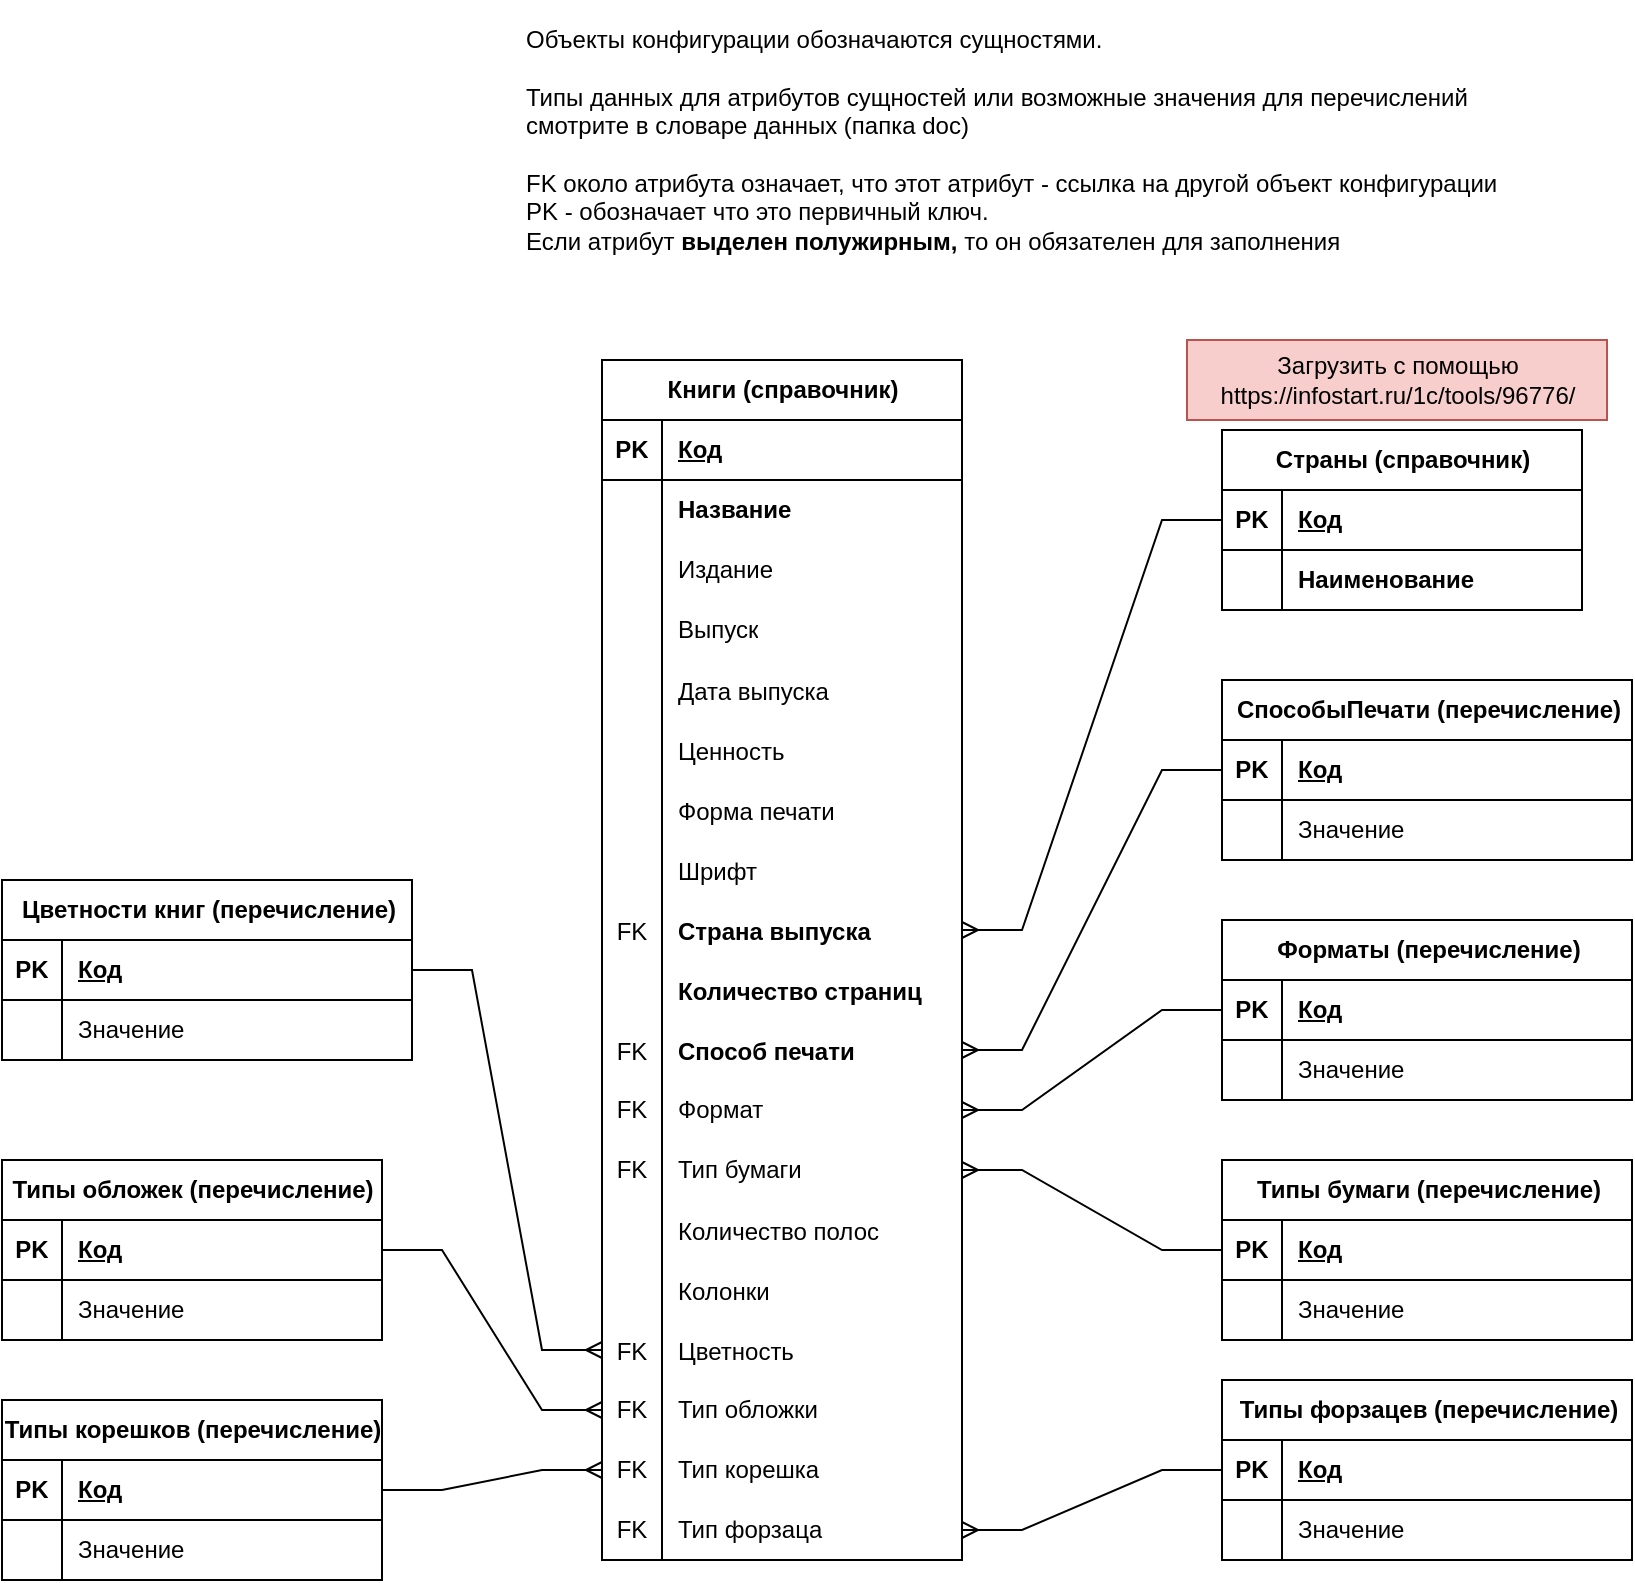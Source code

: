 <mxfile version="22.0.8" type="device">
  <diagram name="Страница — 1" id="jL3SrHu9XKnAJv-S1B95">
    <mxGraphModel dx="1707" dy="439" grid="1" gridSize="10" guides="1" tooltips="1" connect="1" arrows="1" fold="1" page="1" pageScale="1" pageWidth="827" pageHeight="1169" math="0" shadow="0">
      <root>
        <mxCell id="0" />
        <mxCell id="1" parent="0" />
        <mxCell id="vnDzkrgiBXVfD2NmiSJL-1" value="Книги (справочник)" style="shape=table;startSize=30;container=1;collapsible=1;childLayout=tableLayout;fixedRows=1;rowLines=0;fontStyle=1;align=center;resizeLast=1;html=1;" vertex="1" parent="1">
          <mxGeometry x="140" y="490" width="180" height="600" as="geometry" />
        </mxCell>
        <mxCell id="vnDzkrgiBXVfD2NmiSJL-2" value="" style="shape=tableRow;horizontal=0;startSize=0;swimlaneHead=0;swimlaneBody=0;fillColor=none;collapsible=0;dropTarget=0;points=[[0,0.5],[1,0.5]];portConstraint=eastwest;top=0;left=0;right=0;bottom=1;" vertex="1" parent="vnDzkrgiBXVfD2NmiSJL-1">
          <mxGeometry y="30" width="180" height="30" as="geometry" />
        </mxCell>
        <mxCell id="vnDzkrgiBXVfD2NmiSJL-3" value="PK" style="shape=partialRectangle;connectable=0;fillColor=none;top=0;left=0;bottom=0;right=0;fontStyle=1;overflow=hidden;whiteSpace=wrap;html=1;" vertex="1" parent="vnDzkrgiBXVfD2NmiSJL-2">
          <mxGeometry width="30" height="30" as="geometry">
            <mxRectangle width="30" height="30" as="alternateBounds" />
          </mxGeometry>
        </mxCell>
        <mxCell id="vnDzkrgiBXVfD2NmiSJL-4" value="Код" style="shape=partialRectangle;connectable=0;fillColor=none;top=0;left=0;bottom=0;right=0;align=left;spacingLeft=6;fontStyle=5;overflow=hidden;whiteSpace=wrap;html=1;" vertex="1" parent="vnDzkrgiBXVfD2NmiSJL-2">
          <mxGeometry x="30" width="150" height="30" as="geometry">
            <mxRectangle width="150" height="30" as="alternateBounds" />
          </mxGeometry>
        </mxCell>
        <mxCell id="vnDzkrgiBXVfD2NmiSJL-5" value="" style="shape=tableRow;horizontal=0;startSize=0;swimlaneHead=0;swimlaneBody=0;fillColor=none;collapsible=0;dropTarget=0;points=[[0,0.5],[1,0.5]];portConstraint=eastwest;top=0;left=0;right=0;bottom=0;" vertex="1" parent="vnDzkrgiBXVfD2NmiSJL-1">
          <mxGeometry y="60" width="180" height="30" as="geometry" />
        </mxCell>
        <mxCell id="vnDzkrgiBXVfD2NmiSJL-6" value="" style="shape=partialRectangle;connectable=0;fillColor=none;top=0;left=0;bottom=0;right=0;editable=1;overflow=hidden;whiteSpace=wrap;html=1;" vertex="1" parent="vnDzkrgiBXVfD2NmiSJL-5">
          <mxGeometry width="30" height="30" as="geometry">
            <mxRectangle width="30" height="30" as="alternateBounds" />
          </mxGeometry>
        </mxCell>
        <mxCell id="vnDzkrgiBXVfD2NmiSJL-7" value="&lt;b&gt;Название&lt;/b&gt;" style="shape=partialRectangle;connectable=0;fillColor=none;top=0;left=0;bottom=0;right=0;align=left;spacingLeft=6;overflow=hidden;whiteSpace=wrap;html=1;" vertex="1" parent="vnDzkrgiBXVfD2NmiSJL-5">
          <mxGeometry x="30" width="150" height="30" as="geometry">
            <mxRectangle width="150" height="30" as="alternateBounds" />
          </mxGeometry>
        </mxCell>
        <mxCell id="vnDzkrgiBXVfD2NmiSJL-8" value="" style="shape=tableRow;horizontal=0;startSize=0;swimlaneHead=0;swimlaneBody=0;fillColor=none;collapsible=0;dropTarget=0;points=[[0,0.5],[1,0.5]];portConstraint=eastwest;top=0;left=0;right=0;bottom=0;" vertex="1" parent="vnDzkrgiBXVfD2NmiSJL-1">
          <mxGeometry y="90" width="180" height="30" as="geometry" />
        </mxCell>
        <mxCell id="vnDzkrgiBXVfD2NmiSJL-9" value="" style="shape=partialRectangle;connectable=0;fillColor=none;top=0;left=0;bottom=0;right=0;editable=1;overflow=hidden;whiteSpace=wrap;html=1;" vertex="1" parent="vnDzkrgiBXVfD2NmiSJL-8">
          <mxGeometry width="30" height="30" as="geometry">
            <mxRectangle width="30" height="30" as="alternateBounds" />
          </mxGeometry>
        </mxCell>
        <mxCell id="vnDzkrgiBXVfD2NmiSJL-10" value="Издание" style="shape=partialRectangle;connectable=0;fillColor=none;top=0;left=0;bottom=0;right=0;align=left;spacingLeft=6;overflow=hidden;whiteSpace=wrap;html=1;" vertex="1" parent="vnDzkrgiBXVfD2NmiSJL-8">
          <mxGeometry x="30" width="150" height="30" as="geometry">
            <mxRectangle width="150" height="30" as="alternateBounds" />
          </mxGeometry>
        </mxCell>
        <mxCell id="vnDzkrgiBXVfD2NmiSJL-11" value="" style="shape=tableRow;horizontal=0;startSize=0;swimlaneHead=0;swimlaneBody=0;fillColor=none;collapsible=0;dropTarget=0;points=[[0,0.5],[1,0.5]];portConstraint=eastwest;top=0;left=0;right=0;bottom=0;" vertex="1" parent="vnDzkrgiBXVfD2NmiSJL-1">
          <mxGeometry y="120" width="180" height="30" as="geometry" />
        </mxCell>
        <mxCell id="vnDzkrgiBXVfD2NmiSJL-12" value="" style="shape=partialRectangle;connectable=0;fillColor=none;top=0;left=0;bottom=0;right=0;editable=1;overflow=hidden;whiteSpace=wrap;html=1;" vertex="1" parent="vnDzkrgiBXVfD2NmiSJL-11">
          <mxGeometry width="30" height="30" as="geometry">
            <mxRectangle width="30" height="30" as="alternateBounds" />
          </mxGeometry>
        </mxCell>
        <mxCell id="vnDzkrgiBXVfD2NmiSJL-13" value="Выпуск" style="shape=partialRectangle;connectable=0;fillColor=none;top=0;left=0;bottom=0;right=0;align=left;spacingLeft=6;overflow=hidden;whiteSpace=wrap;html=1;" vertex="1" parent="vnDzkrgiBXVfD2NmiSJL-11">
          <mxGeometry x="30" width="150" height="30" as="geometry">
            <mxRectangle width="150" height="30" as="alternateBounds" />
          </mxGeometry>
        </mxCell>
        <mxCell id="vnDzkrgiBXVfD2NmiSJL-14" value="" style="shape=tableRow;horizontal=0;startSize=0;swimlaneHead=0;swimlaneBody=0;fillColor=none;collapsible=0;dropTarget=0;points=[[0,0.5],[1,0.5]];portConstraint=eastwest;top=0;left=0;right=0;bottom=0;" vertex="1" parent="vnDzkrgiBXVfD2NmiSJL-1">
          <mxGeometry y="150" width="180" height="30" as="geometry" />
        </mxCell>
        <mxCell id="vnDzkrgiBXVfD2NmiSJL-15" value="" style="shape=partialRectangle;connectable=0;fillColor=none;top=0;left=0;bottom=0;right=0;editable=1;overflow=hidden;" vertex="1" parent="vnDzkrgiBXVfD2NmiSJL-14">
          <mxGeometry width="30" height="30" as="geometry">
            <mxRectangle width="30" height="30" as="alternateBounds" />
          </mxGeometry>
        </mxCell>
        <mxCell id="vnDzkrgiBXVfD2NmiSJL-16" value="Дата выпуска" style="shape=partialRectangle;connectable=0;fillColor=none;top=0;left=0;bottom=0;right=0;align=left;spacingLeft=6;overflow=hidden;" vertex="1" parent="vnDzkrgiBXVfD2NmiSJL-14">
          <mxGeometry x="30" width="150" height="30" as="geometry">
            <mxRectangle width="150" height="30" as="alternateBounds" />
          </mxGeometry>
        </mxCell>
        <mxCell id="vnDzkrgiBXVfD2NmiSJL-17" value="" style="shape=tableRow;horizontal=0;startSize=0;swimlaneHead=0;swimlaneBody=0;fillColor=none;collapsible=0;dropTarget=0;points=[[0,0.5],[1,0.5]];portConstraint=eastwest;top=0;left=0;right=0;bottom=0;" vertex="1" parent="vnDzkrgiBXVfD2NmiSJL-1">
          <mxGeometry y="180" width="180" height="30" as="geometry" />
        </mxCell>
        <mxCell id="vnDzkrgiBXVfD2NmiSJL-18" value="" style="shape=partialRectangle;connectable=0;fillColor=none;top=0;left=0;bottom=0;right=0;editable=1;overflow=hidden;" vertex="1" parent="vnDzkrgiBXVfD2NmiSJL-17">
          <mxGeometry width="30" height="30" as="geometry">
            <mxRectangle width="30" height="30" as="alternateBounds" />
          </mxGeometry>
        </mxCell>
        <mxCell id="vnDzkrgiBXVfD2NmiSJL-19" value="Ценность" style="shape=partialRectangle;connectable=0;fillColor=none;top=0;left=0;bottom=0;right=0;align=left;spacingLeft=6;overflow=hidden;" vertex="1" parent="vnDzkrgiBXVfD2NmiSJL-17">
          <mxGeometry x="30" width="150" height="30" as="geometry">
            <mxRectangle width="150" height="30" as="alternateBounds" />
          </mxGeometry>
        </mxCell>
        <mxCell id="vnDzkrgiBXVfD2NmiSJL-20" value="" style="shape=tableRow;horizontal=0;startSize=0;swimlaneHead=0;swimlaneBody=0;fillColor=none;collapsible=0;dropTarget=0;points=[[0,0.5],[1,0.5]];portConstraint=eastwest;top=0;left=0;right=0;bottom=0;" vertex="1" parent="vnDzkrgiBXVfD2NmiSJL-1">
          <mxGeometry y="210" width="180" height="30" as="geometry" />
        </mxCell>
        <mxCell id="vnDzkrgiBXVfD2NmiSJL-21" value="" style="shape=partialRectangle;connectable=0;fillColor=none;top=0;left=0;bottom=0;right=0;editable=1;overflow=hidden;" vertex="1" parent="vnDzkrgiBXVfD2NmiSJL-20">
          <mxGeometry width="30" height="30" as="geometry">
            <mxRectangle width="30" height="30" as="alternateBounds" />
          </mxGeometry>
        </mxCell>
        <mxCell id="vnDzkrgiBXVfD2NmiSJL-22" value="Форма печати" style="shape=partialRectangle;connectable=0;fillColor=none;top=0;left=0;bottom=0;right=0;align=left;spacingLeft=6;overflow=hidden;" vertex="1" parent="vnDzkrgiBXVfD2NmiSJL-20">
          <mxGeometry x="30" width="150" height="30" as="geometry">
            <mxRectangle width="150" height="30" as="alternateBounds" />
          </mxGeometry>
        </mxCell>
        <mxCell id="vnDzkrgiBXVfD2NmiSJL-26" value="" style="shape=tableRow;horizontal=0;startSize=0;swimlaneHead=0;swimlaneBody=0;fillColor=none;collapsible=0;dropTarget=0;points=[[0,0.5],[1,0.5]];portConstraint=eastwest;top=0;left=0;right=0;bottom=0;" vertex="1" parent="vnDzkrgiBXVfD2NmiSJL-1">
          <mxGeometry y="240" width="180" height="30" as="geometry" />
        </mxCell>
        <mxCell id="vnDzkrgiBXVfD2NmiSJL-27" value="" style="shape=partialRectangle;connectable=0;fillColor=none;top=0;left=0;bottom=0;right=0;editable=1;overflow=hidden;" vertex="1" parent="vnDzkrgiBXVfD2NmiSJL-26">
          <mxGeometry width="30" height="30" as="geometry">
            <mxRectangle width="30" height="30" as="alternateBounds" />
          </mxGeometry>
        </mxCell>
        <mxCell id="vnDzkrgiBXVfD2NmiSJL-28" value="Шрифт" style="shape=partialRectangle;connectable=0;fillColor=none;top=0;left=0;bottom=0;right=0;align=left;spacingLeft=6;overflow=hidden;" vertex="1" parent="vnDzkrgiBXVfD2NmiSJL-26">
          <mxGeometry x="30" width="150" height="30" as="geometry">
            <mxRectangle width="150" height="30" as="alternateBounds" />
          </mxGeometry>
        </mxCell>
        <mxCell id="vnDzkrgiBXVfD2NmiSJL-43" value="" style="shape=tableRow;horizontal=0;startSize=0;swimlaneHead=0;swimlaneBody=0;fillColor=none;collapsible=0;dropTarget=0;points=[[0,0.5],[1,0.5]];portConstraint=eastwest;top=0;left=0;right=0;bottom=0;" vertex="1" parent="vnDzkrgiBXVfD2NmiSJL-1">
          <mxGeometry y="270" width="180" height="30" as="geometry" />
        </mxCell>
        <mxCell id="vnDzkrgiBXVfD2NmiSJL-44" value="FK" style="shape=partialRectangle;connectable=0;fillColor=none;top=0;left=0;bottom=0;right=0;editable=1;overflow=hidden;fontStyle=0" vertex="1" parent="vnDzkrgiBXVfD2NmiSJL-43">
          <mxGeometry width="30" height="30" as="geometry">
            <mxRectangle width="30" height="30" as="alternateBounds" />
          </mxGeometry>
        </mxCell>
        <mxCell id="vnDzkrgiBXVfD2NmiSJL-45" value="Страна выпуска" style="shape=partialRectangle;connectable=0;fillColor=none;top=0;left=0;bottom=0;right=0;align=left;spacingLeft=6;overflow=hidden;fontStyle=1" vertex="1" parent="vnDzkrgiBXVfD2NmiSJL-43">
          <mxGeometry x="30" width="150" height="30" as="geometry">
            <mxRectangle width="150" height="30" as="alternateBounds" />
          </mxGeometry>
        </mxCell>
        <mxCell id="vnDzkrgiBXVfD2NmiSJL-48" value="" style="shape=tableRow;horizontal=0;startSize=0;swimlaneHead=0;swimlaneBody=0;fillColor=none;collapsible=0;dropTarget=0;points=[[0,0.5],[1,0.5]];portConstraint=eastwest;top=0;left=0;right=0;bottom=0;" vertex="1" parent="vnDzkrgiBXVfD2NmiSJL-1">
          <mxGeometry y="300" width="180" height="30" as="geometry" />
        </mxCell>
        <mxCell id="vnDzkrgiBXVfD2NmiSJL-49" value="" style="shape=partialRectangle;connectable=0;fillColor=none;top=0;left=0;bottom=0;right=0;editable=1;overflow=hidden;" vertex="1" parent="vnDzkrgiBXVfD2NmiSJL-48">
          <mxGeometry width="30" height="30" as="geometry">
            <mxRectangle width="30" height="30" as="alternateBounds" />
          </mxGeometry>
        </mxCell>
        <mxCell id="vnDzkrgiBXVfD2NmiSJL-50" value="Количество страниц" style="shape=partialRectangle;connectable=0;fillColor=none;top=0;left=0;bottom=0;right=0;align=left;spacingLeft=6;overflow=hidden;fontStyle=1" vertex="1" parent="vnDzkrgiBXVfD2NmiSJL-48">
          <mxGeometry x="30" width="150" height="30" as="geometry">
            <mxRectangle width="150" height="30" as="alternateBounds" />
          </mxGeometry>
        </mxCell>
        <mxCell id="vnDzkrgiBXVfD2NmiSJL-52" value="" style="shape=tableRow;horizontal=0;startSize=0;swimlaneHead=0;swimlaneBody=0;fillColor=none;collapsible=0;dropTarget=0;points=[[0,0.5],[1,0.5]];portConstraint=eastwest;top=0;left=0;right=0;bottom=0;" vertex="1" parent="vnDzkrgiBXVfD2NmiSJL-1">
          <mxGeometry y="330" width="180" height="30" as="geometry" />
        </mxCell>
        <mxCell id="vnDzkrgiBXVfD2NmiSJL-53" value="FK" style="shape=partialRectangle;connectable=0;fillColor=none;top=0;left=0;bottom=0;right=0;editable=1;overflow=hidden;fontStyle=0" vertex="1" parent="vnDzkrgiBXVfD2NmiSJL-52">
          <mxGeometry width="30" height="30" as="geometry">
            <mxRectangle width="30" height="30" as="alternateBounds" />
          </mxGeometry>
        </mxCell>
        <mxCell id="vnDzkrgiBXVfD2NmiSJL-54" value="Способ печати" style="shape=partialRectangle;connectable=0;fillColor=none;top=0;left=0;bottom=0;right=0;align=left;spacingLeft=6;overflow=hidden;fontStyle=1" vertex="1" parent="vnDzkrgiBXVfD2NmiSJL-52">
          <mxGeometry x="30" width="150" height="30" as="geometry">
            <mxRectangle width="150" height="30" as="alternateBounds" />
          </mxGeometry>
        </mxCell>
        <mxCell id="vnDzkrgiBXVfD2NmiSJL-69" value="" style="shape=tableRow;horizontal=0;startSize=0;swimlaneHead=0;swimlaneBody=0;fillColor=none;collapsible=0;dropTarget=0;points=[[0,0.5],[1,0.5]];portConstraint=eastwest;top=0;left=0;right=0;bottom=0;" vertex="1" parent="vnDzkrgiBXVfD2NmiSJL-1">
          <mxGeometry y="360" width="180" height="30" as="geometry" />
        </mxCell>
        <mxCell id="vnDzkrgiBXVfD2NmiSJL-70" value="FK" style="shape=partialRectangle;connectable=0;fillColor=none;top=0;left=0;bottom=0;right=0;fontStyle=0;overflow=hidden;whiteSpace=wrap;html=1;" vertex="1" parent="vnDzkrgiBXVfD2NmiSJL-69">
          <mxGeometry width="30" height="30" as="geometry">
            <mxRectangle width="30" height="30" as="alternateBounds" />
          </mxGeometry>
        </mxCell>
        <mxCell id="vnDzkrgiBXVfD2NmiSJL-71" value="Формат" style="shape=partialRectangle;connectable=0;fillColor=none;top=0;left=0;bottom=0;right=0;align=left;spacingLeft=6;fontStyle=0;overflow=hidden;whiteSpace=wrap;html=1;" vertex="1" parent="vnDzkrgiBXVfD2NmiSJL-69">
          <mxGeometry x="30" width="150" height="30" as="geometry">
            <mxRectangle width="150" height="30" as="alternateBounds" />
          </mxGeometry>
        </mxCell>
        <mxCell id="vnDzkrgiBXVfD2NmiSJL-81" value="" style="shape=tableRow;horizontal=0;startSize=0;swimlaneHead=0;swimlaneBody=0;fillColor=none;collapsible=0;dropTarget=0;points=[[0,0.5],[1,0.5]];portConstraint=eastwest;top=0;left=0;right=0;bottom=0;" vertex="1" parent="vnDzkrgiBXVfD2NmiSJL-1">
          <mxGeometry y="390" width="180" height="30" as="geometry" />
        </mxCell>
        <mxCell id="vnDzkrgiBXVfD2NmiSJL-82" value="FK" style="shape=partialRectangle;connectable=0;fillColor=none;top=0;left=0;bottom=0;right=0;fontStyle=0;overflow=hidden;whiteSpace=wrap;html=1;" vertex="1" parent="vnDzkrgiBXVfD2NmiSJL-81">
          <mxGeometry width="30" height="30" as="geometry">
            <mxRectangle width="30" height="30" as="alternateBounds" />
          </mxGeometry>
        </mxCell>
        <mxCell id="vnDzkrgiBXVfD2NmiSJL-83" value="Тип бумаги" style="shape=partialRectangle;connectable=0;fillColor=none;top=0;left=0;bottom=0;right=0;align=left;spacingLeft=6;fontStyle=0;overflow=hidden;whiteSpace=wrap;html=1;" vertex="1" parent="vnDzkrgiBXVfD2NmiSJL-81">
          <mxGeometry x="30" width="150" height="30" as="geometry">
            <mxRectangle width="150" height="30" as="alternateBounds" />
          </mxGeometry>
        </mxCell>
        <mxCell id="vnDzkrgiBXVfD2NmiSJL-92" value="" style="shape=tableRow;horizontal=0;startSize=0;swimlaneHead=0;swimlaneBody=0;fillColor=none;collapsible=0;dropTarget=0;points=[[0,0.5],[1,0.5]];portConstraint=eastwest;top=0;left=0;right=0;bottom=0;" vertex="1" parent="vnDzkrgiBXVfD2NmiSJL-1">
          <mxGeometry y="420" width="180" height="30" as="geometry" />
        </mxCell>
        <mxCell id="vnDzkrgiBXVfD2NmiSJL-93" value="" style="shape=partialRectangle;connectable=0;fillColor=none;top=0;left=0;bottom=0;right=0;editable=1;overflow=hidden;" vertex="1" parent="vnDzkrgiBXVfD2NmiSJL-92">
          <mxGeometry width="30" height="30" as="geometry">
            <mxRectangle width="30" height="30" as="alternateBounds" />
          </mxGeometry>
        </mxCell>
        <mxCell id="vnDzkrgiBXVfD2NmiSJL-94" value="Количество полос" style="shape=partialRectangle;connectable=0;fillColor=none;top=0;left=0;bottom=0;right=0;align=left;spacingLeft=6;overflow=hidden;" vertex="1" parent="vnDzkrgiBXVfD2NmiSJL-92">
          <mxGeometry x="30" width="150" height="30" as="geometry">
            <mxRectangle width="150" height="30" as="alternateBounds" />
          </mxGeometry>
        </mxCell>
        <mxCell id="vnDzkrgiBXVfD2NmiSJL-95" value="" style="shape=tableRow;horizontal=0;startSize=0;swimlaneHead=0;swimlaneBody=0;fillColor=none;collapsible=0;dropTarget=0;points=[[0,0.5],[1,0.5]];portConstraint=eastwest;top=0;left=0;right=0;bottom=0;" vertex="1" parent="vnDzkrgiBXVfD2NmiSJL-1">
          <mxGeometry y="450" width="180" height="30" as="geometry" />
        </mxCell>
        <mxCell id="vnDzkrgiBXVfD2NmiSJL-96" value="" style="shape=partialRectangle;connectable=0;fillColor=none;top=0;left=0;bottom=0;right=0;editable=1;overflow=hidden;" vertex="1" parent="vnDzkrgiBXVfD2NmiSJL-95">
          <mxGeometry width="30" height="30" as="geometry">
            <mxRectangle width="30" height="30" as="alternateBounds" />
          </mxGeometry>
        </mxCell>
        <mxCell id="vnDzkrgiBXVfD2NmiSJL-97" value="Колонки" style="shape=partialRectangle;connectable=0;fillColor=none;top=0;left=0;bottom=0;right=0;align=left;spacingLeft=6;overflow=hidden;" vertex="1" parent="vnDzkrgiBXVfD2NmiSJL-95">
          <mxGeometry x="30" width="150" height="30" as="geometry">
            <mxRectangle width="150" height="30" as="alternateBounds" />
          </mxGeometry>
        </mxCell>
        <mxCell id="vnDzkrgiBXVfD2NmiSJL-98" value="" style="shape=tableRow;horizontal=0;startSize=0;swimlaneHead=0;swimlaneBody=0;fillColor=none;collapsible=0;dropTarget=0;points=[[0,0.5],[1,0.5]];portConstraint=eastwest;top=0;left=0;right=0;bottom=0;" vertex="1" parent="vnDzkrgiBXVfD2NmiSJL-1">
          <mxGeometry y="480" width="180" height="30" as="geometry" />
        </mxCell>
        <mxCell id="vnDzkrgiBXVfD2NmiSJL-99" value="FK" style="shape=partialRectangle;connectable=0;fillColor=none;top=0;left=0;bottom=0;right=0;editable=1;overflow=hidden;" vertex="1" parent="vnDzkrgiBXVfD2NmiSJL-98">
          <mxGeometry width="30" height="30" as="geometry">
            <mxRectangle width="30" height="30" as="alternateBounds" />
          </mxGeometry>
        </mxCell>
        <mxCell id="vnDzkrgiBXVfD2NmiSJL-100" value="Цветность" style="shape=partialRectangle;connectable=0;fillColor=none;top=0;left=0;bottom=0;right=0;align=left;spacingLeft=6;overflow=hidden;" vertex="1" parent="vnDzkrgiBXVfD2NmiSJL-98">
          <mxGeometry x="30" width="150" height="30" as="geometry">
            <mxRectangle width="150" height="30" as="alternateBounds" />
          </mxGeometry>
        </mxCell>
        <mxCell id="vnDzkrgiBXVfD2NmiSJL-109" value="" style="shape=tableRow;horizontal=0;startSize=0;swimlaneHead=0;swimlaneBody=0;fillColor=none;collapsible=0;dropTarget=0;points=[[0,0.5],[1,0.5]];portConstraint=eastwest;top=0;left=0;right=0;bottom=0;" vertex="1" parent="vnDzkrgiBXVfD2NmiSJL-1">
          <mxGeometry y="510" width="180" height="30" as="geometry" />
        </mxCell>
        <mxCell id="vnDzkrgiBXVfD2NmiSJL-110" value="FK" style="shape=partialRectangle;connectable=0;fillColor=none;top=0;left=0;bottom=0;right=0;fontStyle=0;overflow=hidden;whiteSpace=wrap;html=1;" vertex="1" parent="vnDzkrgiBXVfD2NmiSJL-109">
          <mxGeometry width="30" height="30" as="geometry">
            <mxRectangle width="30" height="30" as="alternateBounds" />
          </mxGeometry>
        </mxCell>
        <mxCell id="vnDzkrgiBXVfD2NmiSJL-111" value="Тип обложки" style="shape=partialRectangle;connectable=0;fillColor=none;top=0;left=0;bottom=0;right=0;align=left;spacingLeft=6;fontStyle=0;overflow=hidden;whiteSpace=wrap;html=1;" vertex="1" parent="vnDzkrgiBXVfD2NmiSJL-109">
          <mxGeometry x="30" width="150" height="30" as="geometry">
            <mxRectangle width="150" height="30" as="alternateBounds" />
          </mxGeometry>
        </mxCell>
        <mxCell id="vnDzkrgiBXVfD2NmiSJL-147" value="" style="shape=tableRow;horizontal=0;startSize=0;swimlaneHead=0;swimlaneBody=0;fillColor=none;collapsible=0;dropTarget=0;points=[[0,0.5],[1,0.5]];portConstraint=eastwest;top=0;left=0;right=0;bottom=0;" vertex="1" parent="vnDzkrgiBXVfD2NmiSJL-1">
          <mxGeometry y="540" width="180" height="30" as="geometry" />
        </mxCell>
        <mxCell id="vnDzkrgiBXVfD2NmiSJL-148" value="FK" style="shape=partialRectangle;connectable=0;fillColor=none;top=0;left=0;bottom=0;right=0;fontStyle=0;overflow=hidden;whiteSpace=wrap;html=1;" vertex="1" parent="vnDzkrgiBXVfD2NmiSJL-147">
          <mxGeometry width="30" height="30" as="geometry">
            <mxRectangle width="30" height="30" as="alternateBounds" />
          </mxGeometry>
        </mxCell>
        <mxCell id="vnDzkrgiBXVfD2NmiSJL-149" value="Тип корешка" style="shape=partialRectangle;connectable=0;fillColor=none;top=0;left=0;bottom=0;right=0;align=left;spacingLeft=6;fontStyle=0;overflow=hidden;whiteSpace=wrap;html=1;" vertex="1" parent="vnDzkrgiBXVfD2NmiSJL-147">
          <mxGeometry x="30" width="150" height="30" as="geometry">
            <mxRectangle width="150" height="30" as="alternateBounds" />
          </mxGeometry>
        </mxCell>
        <mxCell id="vnDzkrgiBXVfD2NmiSJL-205" value="" style="shape=tableRow;horizontal=0;startSize=0;swimlaneHead=0;swimlaneBody=0;fillColor=none;collapsible=0;dropTarget=0;points=[[0,0.5],[1,0.5]];portConstraint=eastwest;top=0;left=0;right=0;bottom=0;" vertex="1" parent="vnDzkrgiBXVfD2NmiSJL-1">
          <mxGeometry y="570" width="180" height="30" as="geometry" />
        </mxCell>
        <mxCell id="vnDzkrgiBXVfD2NmiSJL-206" value="FK" style="shape=partialRectangle;connectable=0;fillColor=none;top=0;left=0;bottom=0;right=0;fontStyle=0;overflow=hidden;whiteSpace=wrap;html=1;" vertex="1" parent="vnDzkrgiBXVfD2NmiSJL-205">
          <mxGeometry width="30" height="30" as="geometry">
            <mxRectangle width="30" height="30" as="alternateBounds" />
          </mxGeometry>
        </mxCell>
        <mxCell id="vnDzkrgiBXVfD2NmiSJL-207" value="Тип форзаца" style="shape=partialRectangle;connectable=0;fillColor=none;top=0;left=0;bottom=0;right=0;align=left;spacingLeft=6;fontStyle=0;overflow=hidden;whiteSpace=wrap;html=1;" vertex="1" parent="vnDzkrgiBXVfD2NmiSJL-205">
          <mxGeometry x="30" width="150" height="30" as="geometry">
            <mxRectangle width="150" height="30" as="alternateBounds" />
          </mxGeometry>
        </mxCell>
        <mxCell id="vnDzkrgiBXVfD2NmiSJL-29" value="Страны (справочник)" style="shape=table;startSize=30;container=1;collapsible=1;childLayout=tableLayout;fixedRows=1;rowLines=0;fontStyle=1;align=center;resizeLast=1;html=1;" vertex="1" parent="1">
          <mxGeometry x="450" y="525" width="180" height="90" as="geometry" />
        </mxCell>
        <mxCell id="vnDzkrgiBXVfD2NmiSJL-30" value="" style="shape=tableRow;horizontal=0;startSize=0;swimlaneHead=0;swimlaneBody=0;fillColor=none;collapsible=0;dropTarget=0;points=[[0,0.5],[1,0.5]];portConstraint=eastwest;top=0;left=0;right=0;bottom=1;" vertex="1" parent="vnDzkrgiBXVfD2NmiSJL-29">
          <mxGeometry y="30" width="180" height="30" as="geometry" />
        </mxCell>
        <mxCell id="vnDzkrgiBXVfD2NmiSJL-31" value="PK" style="shape=partialRectangle;connectable=0;fillColor=none;top=0;left=0;bottom=0;right=0;fontStyle=1;overflow=hidden;whiteSpace=wrap;html=1;" vertex="1" parent="vnDzkrgiBXVfD2NmiSJL-30">
          <mxGeometry width="30" height="30" as="geometry">
            <mxRectangle width="30" height="30" as="alternateBounds" />
          </mxGeometry>
        </mxCell>
        <mxCell id="vnDzkrgiBXVfD2NmiSJL-32" value="Код" style="shape=partialRectangle;connectable=0;fillColor=none;top=0;left=0;bottom=0;right=0;align=left;spacingLeft=6;fontStyle=5;overflow=hidden;whiteSpace=wrap;html=1;" vertex="1" parent="vnDzkrgiBXVfD2NmiSJL-30">
          <mxGeometry x="30" width="150" height="30" as="geometry">
            <mxRectangle width="150" height="30" as="alternateBounds" />
          </mxGeometry>
        </mxCell>
        <mxCell id="vnDzkrgiBXVfD2NmiSJL-33" value="" style="shape=tableRow;horizontal=0;startSize=0;swimlaneHead=0;swimlaneBody=0;fillColor=none;collapsible=0;dropTarget=0;points=[[0,0.5],[1,0.5]];portConstraint=eastwest;top=0;left=0;right=0;bottom=0;" vertex="1" parent="vnDzkrgiBXVfD2NmiSJL-29">
          <mxGeometry y="60" width="180" height="30" as="geometry" />
        </mxCell>
        <mxCell id="vnDzkrgiBXVfD2NmiSJL-34" value="" style="shape=partialRectangle;connectable=0;fillColor=none;top=0;left=0;bottom=0;right=0;editable=1;overflow=hidden;whiteSpace=wrap;html=1;" vertex="1" parent="vnDzkrgiBXVfD2NmiSJL-33">
          <mxGeometry width="30" height="30" as="geometry">
            <mxRectangle width="30" height="30" as="alternateBounds" />
          </mxGeometry>
        </mxCell>
        <mxCell id="vnDzkrgiBXVfD2NmiSJL-35" value="&lt;b&gt;Наименование&lt;/b&gt;" style="shape=partialRectangle;connectable=0;fillColor=none;top=0;left=0;bottom=0;right=0;align=left;spacingLeft=6;overflow=hidden;whiteSpace=wrap;html=1;" vertex="1" parent="vnDzkrgiBXVfD2NmiSJL-33">
          <mxGeometry x="30" width="150" height="30" as="geometry">
            <mxRectangle width="150" height="30" as="alternateBounds" />
          </mxGeometry>
        </mxCell>
        <mxCell id="vnDzkrgiBXVfD2NmiSJL-42" value="&lt;div&gt;Загрузить с помощью&lt;br&gt;&lt;/div&gt;&lt;div&gt;https://infostart.ru/1c/tools/96776/&lt;/div&gt;" style="text;html=1;strokeColor=#b85450;fillColor=#f8cecc;align=center;verticalAlign=middle;whiteSpace=wrap;rounded=0;" vertex="1" parent="1">
          <mxGeometry x="432.5" y="480" width="210" height="40" as="geometry" />
        </mxCell>
        <mxCell id="vnDzkrgiBXVfD2NmiSJL-47" value="" style="edgeStyle=entityRelationEdgeStyle;fontSize=12;html=1;endArrow=ERmany;rounded=0;" edge="1" parent="1" source="vnDzkrgiBXVfD2NmiSJL-29" target="vnDzkrgiBXVfD2NmiSJL-43">
          <mxGeometry width="100" height="100" relative="1" as="geometry">
            <mxPoint x="400" y="800" as="sourcePoint" />
            <mxPoint x="500" y="700" as="targetPoint" />
          </mxGeometry>
        </mxCell>
        <mxCell id="vnDzkrgiBXVfD2NmiSJL-51" value="&lt;div align=&quot;left&quot;&gt;Объекты конфигурации обозначаются сущностями.&lt;/div&gt;&lt;div align=&quot;left&quot;&gt;&lt;br&gt;&lt;/div&gt;&lt;div align=&quot;left&quot;&gt;Типы данных для атрибутов сущностей или возможные значения для перечислений смотрите в словаре данных (папка doc)&lt;/div&gt;&lt;div align=&quot;left&quot;&gt;&lt;br&gt;&lt;/div&gt;&lt;div align=&quot;left&quot;&gt;FK около атрибута означает, что этот атрибут - ссылка на другой объект конфигурации&lt;/div&gt;&lt;div align=&quot;left&quot;&gt;PK - обозначает что это первичный ключ.&lt;/div&gt;&lt;div align=&quot;left&quot;&gt;Если атрибут &lt;b&gt;выделен полужирным, &lt;/b&gt;то он обязателен для заполнения&lt;br&gt;&lt;/div&gt;" style="text;html=1;strokeColor=none;fillColor=none;align=left;verticalAlign=middle;whiteSpace=wrap;rounded=0;" vertex="1" parent="1">
          <mxGeometry x="100" y="310" width="510" height="140" as="geometry" />
        </mxCell>
        <mxCell id="vnDzkrgiBXVfD2NmiSJL-55" value="СпособыПечати (перечисление)" style="shape=table;startSize=30;container=1;collapsible=1;childLayout=tableLayout;fixedRows=1;rowLines=0;fontStyle=1;align=center;resizeLast=1;html=1;" vertex="1" parent="1">
          <mxGeometry x="450" y="650" width="205" height="90" as="geometry" />
        </mxCell>
        <mxCell id="vnDzkrgiBXVfD2NmiSJL-56" value="" style="shape=tableRow;horizontal=0;startSize=0;swimlaneHead=0;swimlaneBody=0;fillColor=none;collapsible=0;dropTarget=0;points=[[0,0.5],[1,0.5]];portConstraint=eastwest;top=0;left=0;right=0;bottom=1;" vertex="1" parent="vnDzkrgiBXVfD2NmiSJL-55">
          <mxGeometry y="30" width="205" height="30" as="geometry" />
        </mxCell>
        <mxCell id="vnDzkrgiBXVfD2NmiSJL-57" value="PK" style="shape=partialRectangle;connectable=0;fillColor=none;top=0;left=0;bottom=0;right=0;fontStyle=1;overflow=hidden;whiteSpace=wrap;html=1;" vertex="1" parent="vnDzkrgiBXVfD2NmiSJL-56">
          <mxGeometry width="30" height="30" as="geometry">
            <mxRectangle width="30" height="30" as="alternateBounds" />
          </mxGeometry>
        </mxCell>
        <mxCell id="vnDzkrgiBXVfD2NmiSJL-58" value="Код" style="shape=partialRectangle;connectable=0;fillColor=none;top=0;left=0;bottom=0;right=0;align=left;spacingLeft=6;fontStyle=5;overflow=hidden;whiteSpace=wrap;html=1;" vertex="1" parent="vnDzkrgiBXVfD2NmiSJL-56">
          <mxGeometry x="30" width="175" height="30" as="geometry">
            <mxRectangle width="175" height="30" as="alternateBounds" />
          </mxGeometry>
        </mxCell>
        <mxCell id="vnDzkrgiBXVfD2NmiSJL-59" value="" style="shape=tableRow;horizontal=0;startSize=0;swimlaneHead=0;swimlaneBody=0;fillColor=none;collapsible=0;dropTarget=0;points=[[0,0.5],[1,0.5]];portConstraint=eastwest;top=0;left=0;right=0;bottom=0;" vertex="1" parent="vnDzkrgiBXVfD2NmiSJL-55">
          <mxGeometry y="60" width="205" height="30" as="geometry" />
        </mxCell>
        <mxCell id="vnDzkrgiBXVfD2NmiSJL-60" value="" style="shape=partialRectangle;connectable=0;fillColor=none;top=0;left=0;bottom=0;right=0;editable=1;overflow=hidden;whiteSpace=wrap;html=1;" vertex="1" parent="vnDzkrgiBXVfD2NmiSJL-59">
          <mxGeometry width="30" height="30" as="geometry">
            <mxRectangle width="30" height="30" as="alternateBounds" />
          </mxGeometry>
        </mxCell>
        <mxCell id="vnDzkrgiBXVfD2NmiSJL-61" value="Значение" style="shape=partialRectangle;connectable=0;fillColor=none;top=0;left=0;bottom=0;right=0;align=left;spacingLeft=6;overflow=hidden;whiteSpace=wrap;html=1;" vertex="1" parent="vnDzkrgiBXVfD2NmiSJL-59">
          <mxGeometry x="30" width="175" height="30" as="geometry">
            <mxRectangle width="175" height="30" as="alternateBounds" />
          </mxGeometry>
        </mxCell>
        <mxCell id="vnDzkrgiBXVfD2NmiSJL-68" value="" style="edgeStyle=entityRelationEdgeStyle;fontSize=12;html=1;endArrow=ERmany;rounded=0;" edge="1" parent="1" source="vnDzkrgiBXVfD2NmiSJL-55" target="vnDzkrgiBXVfD2NmiSJL-52">
          <mxGeometry width="100" height="100" relative="1" as="geometry">
            <mxPoint x="350" y="890" as="sourcePoint" />
            <mxPoint x="450" y="790" as="targetPoint" />
          </mxGeometry>
        </mxCell>
        <mxCell id="vnDzkrgiBXVfD2NmiSJL-72" value="Форматы (перечисление)" style="shape=table;startSize=30;container=1;collapsible=1;childLayout=tableLayout;fixedRows=1;rowLines=0;fontStyle=1;align=center;resizeLast=1;html=1;" vertex="1" parent="1">
          <mxGeometry x="450" y="770" width="205" height="90" as="geometry" />
        </mxCell>
        <mxCell id="vnDzkrgiBXVfD2NmiSJL-73" value="" style="shape=tableRow;horizontal=0;startSize=0;swimlaneHead=0;swimlaneBody=0;fillColor=none;collapsible=0;dropTarget=0;points=[[0,0.5],[1,0.5]];portConstraint=eastwest;top=0;left=0;right=0;bottom=1;" vertex="1" parent="vnDzkrgiBXVfD2NmiSJL-72">
          <mxGeometry y="30" width="205" height="30" as="geometry" />
        </mxCell>
        <mxCell id="vnDzkrgiBXVfD2NmiSJL-74" value="PK" style="shape=partialRectangle;connectable=0;fillColor=none;top=0;left=0;bottom=0;right=0;fontStyle=1;overflow=hidden;whiteSpace=wrap;html=1;" vertex="1" parent="vnDzkrgiBXVfD2NmiSJL-73">
          <mxGeometry width="30" height="30" as="geometry">
            <mxRectangle width="30" height="30" as="alternateBounds" />
          </mxGeometry>
        </mxCell>
        <mxCell id="vnDzkrgiBXVfD2NmiSJL-75" value="Код" style="shape=partialRectangle;connectable=0;fillColor=none;top=0;left=0;bottom=0;right=0;align=left;spacingLeft=6;fontStyle=5;overflow=hidden;whiteSpace=wrap;html=1;" vertex="1" parent="vnDzkrgiBXVfD2NmiSJL-73">
          <mxGeometry x="30" width="175" height="30" as="geometry">
            <mxRectangle width="175" height="30" as="alternateBounds" />
          </mxGeometry>
        </mxCell>
        <mxCell id="vnDzkrgiBXVfD2NmiSJL-76" value="" style="shape=tableRow;horizontal=0;startSize=0;swimlaneHead=0;swimlaneBody=0;fillColor=none;collapsible=0;dropTarget=0;points=[[0,0.5],[1,0.5]];portConstraint=eastwest;top=0;left=0;right=0;bottom=0;" vertex="1" parent="vnDzkrgiBXVfD2NmiSJL-72">
          <mxGeometry y="60" width="205" height="30" as="geometry" />
        </mxCell>
        <mxCell id="vnDzkrgiBXVfD2NmiSJL-77" value="" style="shape=partialRectangle;connectable=0;fillColor=none;top=0;left=0;bottom=0;right=0;editable=1;overflow=hidden;whiteSpace=wrap;html=1;" vertex="1" parent="vnDzkrgiBXVfD2NmiSJL-76">
          <mxGeometry width="30" height="30" as="geometry">
            <mxRectangle width="30" height="30" as="alternateBounds" />
          </mxGeometry>
        </mxCell>
        <mxCell id="vnDzkrgiBXVfD2NmiSJL-78" value="Значение" style="shape=partialRectangle;connectable=0;fillColor=none;top=0;left=0;bottom=0;right=0;align=left;spacingLeft=6;overflow=hidden;whiteSpace=wrap;html=1;" vertex="1" parent="vnDzkrgiBXVfD2NmiSJL-76">
          <mxGeometry x="30" width="175" height="30" as="geometry">
            <mxRectangle width="175" height="30" as="alternateBounds" />
          </mxGeometry>
        </mxCell>
        <mxCell id="vnDzkrgiBXVfD2NmiSJL-80" value="" style="edgeStyle=entityRelationEdgeStyle;fontSize=12;html=1;endArrow=ERmany;rounded=0;" edge="1" parent="1" source="vnDzkrgiBXVfD2NmiSJL-72" target="vnDzkrgiBXVfD2NmiSJL-69">
          <mxGeometry width="100" height="100" relative="1" as="geometry">
            <mxPoint x="314" y="950" as="sourcePoint" />
            <mxPoint x="414" y="850" as="targetPoint" />
          </mxGeometry>
        </mxCell>
        <mxCell id="vnDzkrgiBXVfD2NmiSJL-84" value="Типы бумаги (перечисление)" style="shape=table;startSize=30;container=1;collapsible=1;childLayout=tableLayout;fixedRows=1;rowLines=0;fontStyle=1;align=center;resizeLast=1;html=1;" vertex="1" parent="1">
          <mxGeometry x="450" y="890" width="205" height="90" as="geometry" />
        </mxCell>
        <mxCell id="vnDzkrgiBXVfD2NmiSJL-85" value="" style="shape=tableRow;horizontal=0;startSize=0;swimlaneHead=0;swimlaneBody=0;fillColor=none;collapsible=0;dropTarget=0;points=[[0,0.5],[1,0.5]];portConstraint=eastwest;top=0;left=0;right=0;bottom=1;" vertex="1" parent="vnDzkrgiBXVfD2NmiSJL-84">
          <mxGeometry y="30" width="205" height="30" as="geometry" />
        </mxCell>
        <mxCell id="vnDzkrgiBXVfD2NmiSJL-86" value="PK" style="shape=partialRectangle;connectable=0;fillColor=none;top=0;left=0;bottom=0;right=0;fontStyle=1;overflow=hidden;whiteSpace=wrap;html=1;" vertex="1" parent="vnDzkrgiBXVfD2NmiSJL-85">
          <mxGeometry width="30" height="30" as="geometry">
            <mxRectangle width="30" height="30" as="alternateBounds" />
          </mxGeometry>
        </mxCell>
        <mxCell id="vnDzkrgiBXVfD2NmiSJL-87" value="Код" style="shape=partialRectangle;connectable=0;fillColor=none;top=0;left=0;bottom=0;right=0;align=left;spacingLeft=6;fontStyle=5;overflow=hidden;whiteSpace=wrap;html=1;" vertex="1" parent="vnDzkrgiBXVfD2NmiSJL-85">
          <mxGeometry x="30" width="175" height="30" as="geometry">
            <mxRectangle width="175" height="30" as="alternateBounds" />
          </mxGeometry>
        </mxCell>
        <mxCell id="vnDzkrgiBXVfD2NmiSJL-88" value="" style="shape=tableRow;horizontal=0;startSize=0;swimlaneHead=0;swimlaneBody=0;fillColor=none;collapsible=0;dropTarget=0;points=[[0,0.5],[1,0.5]];portConstraint=eastwest;top=0;left=0;right=0;bottom=0;" vertex="1" parent="vnDzkrgiBXVfD2NmiSJL-84">
          <mxGeometry y="60" width="205" height="30" as="geometry" />
        </mxCell>
        <mxCell id="vnDzkrgiBXVfD2NmiSJL-89" value="" style="shape=partialRectangle;connectable=0;fillColor=none;top=0;left=0;bottom=0;right=0;editable=1;overflow=hidden;whiteSpace=wrap;html=1;" vertex="1" parent="vnDzkrgiBXVfD2NmiSJL-88">
          <mxGeometry width="30" height="30" as="geometry">
            <mxRectangle width="30" height="30" as="alternateBounds" />
          </mxGeometry>
        </mxCell>
        <mxCell id="vnDzkrgiBXVfD2NmiSJL-90" value="Значение" style="shape=partialRectangle;connectable=0;fillColor=none;top=0;left=0;bottom=0;right=0;align=left;spacingLeft=6;overflow=hidden;whiteSpace=wrap;html=1;" vertex="1" parent="vnDzkrgiBXVfD2NmiSJL-88">
          <mxGeometry x="30" width="175" height="30" as="geometry">
            <mxRectangle width="175" height="30" as="alternateBounds" />
          </mxGeometry>
        </mxCell>
        <mxCell id="vnDzkrgiBXVfD2NmiSJL-91" value="" style="edgeStyle=entityRelationEdgeStyle;fontSize=12;html=1;endArrow=ERmany;rounded=0;" edge="1" parent="1" source="vnDzkrgiBXVfD2NmiSJL-84" target="vnDzkrgiBXVfD2NmiSJL-81">
          <mxGeometry width="100" height="100" relative="1" as="geometry">
            <mxPoint x="450" y="940" as="sourcePoint" />
            <mxPoint x="320" y="990" as="targetPoint" />
          </mxGeometry>
        </mxCell>
        <mxCell id="vnDzkrgiBXVfD2NmiSJL-101" value="Цветности книг (перечисление)" style="shape=table;startSize=30;container=1;collapsible=1;childLayout=tableLayout;fixedRows=1;rowLines=0;fontStyle=1;align=center;resizeLast=1;html=1;" vertex="1" parent="1">
          <mxGeometry x="-160" y="750" width="205" height="90" as="geometry" />
        </mxCell>
        <mxCell id="vnDzkrgiBXVfD2NmiSJL-102" value="" style="shape=tableRow;horizontal=0;startSize=0;swimlaneHead=0;swimlaneBody=0;fillColor=none;collapsible=0;dropTarget=0;points=[[0,0.5],[1,0.5]];portConstraint=eastwest;top=0;left=0;right=0;bottom=1;" vertex="1" parent="vnDzkrgiBXVfD2NmiSJL-101">
          <mxGeometry y="30" width="205" height="30" as="geometry" />
        </mxCell>
        <mxCell id="vnDzkrgiBXVfD2NmiSJL-103" value="PK" style="shape=partialRectangle;connectable=0;fillColor=none;top=0;left=0;bottom=0;right=0;fontStyle=1;overflow=hidden;whiteSpace=wrap;html=1;" vertex="1" parent="vnDzkrgiBXVfD2NmiSJL-102">
          <mxGeometry width="30" height="30" as="geometry">
            <mxRectangle width="30" height="30" as="alternateBounds" />
          </mxGeometry>
        </mxCell>
        <mxCell id="vnDzkrgiBXVfD2NmiSJL-104" value="Код" style="shape=partialRectangle;connectable=0;fillColor=none;top=0;left=0;bottom=0;right=0;align=left;spacingLeft=6;fontStyle=5;overflow=hidden;whiteSpace=wrap;html=1;" vertex="1" parent="vnDzkrgiBXVfD2NmiSJL-102">
          <mxGeometry x="30" width="175" height="30" as="geometry">
            <mxRectangle width="175" height="30" as="alternateBounds" />
          </mxGeometry>
        </mxCell>
        <mxCell id="vnDzkrgiBXVfD2NmiSJL-105" value="" style="shape=tableRow;horizontal=0;startSize=0;swimlaneHead=0;swimlaneBody=0;fillColor=none;collapsible=0;dropTarget=0;points=[[0,0.5],[1,0.5]];portConstraint=eastwest;top=0;left=0;right=0;bottom=0;" vertex="1" parent="vnDzkrgiBXVfD2NmiSJL-101">
          <mxGeometry y="60" width="205" height="30" as="geometry" />
        </mxCell>
        <mxCell id="vnDzkrgiBXVfD2NmiSJL-106" value="" style="shape=partialRectangle;connectable=0;fillColor=none;top=0;left=0;bottom=0;right=0;editable=1;overflow=hidden;whiteSpace=wrap;html=1;" vertex="1" parent="vnDzkrgiBXVfD2NmiSJL-105">
          <mxGeometry width="30" height="30" as="geometry">
            <mxRectangle width="30" height="30" as="alternateBounds" />
          </mxGeometry>
        </mxCell>
        <mxCell id="vnDzkrgiBXVfD2NmiSJL-107" value="Значение" style="shape=partialRectangle;connectable=0;fillColor=none;top=0;left=0;bottom=0;right=0;align=left;spacingLeft=6;overflow=hidden;whiteSpace=wrap;html=1;" vertex="1" parent="vnDzkrgiBXVfD2NmiSJL-105">
          <mxGeometry x="30" width="175" height="30" as="geometry">
            <mxRectangle width="175" height="30" as="alternateBounds" />
          </mxGeometry>
        </mxCell>
        <mxCell id="vnDzkrgiBXVfD2NmiSJL-108" value="" style="edgeStyle=entityRelationEdgeStyle;fontSize=12;html=1;endArrow=ERmany;rounded=0;" edge="1" parent="1" source="vnDzkrgiBXVfD2NmiSJL-101" target="vnDzkrgiBXVfD2NmiSJL-98">
          <mxGeometry width="100" height="100" relative="1" as="geometry">
            <mxPoint x="-60" y="1080" as="sourcePoint" />
            <mxPoint x="40" y="980" as="targetPoint" />
          </mxGeometry>
        </mxCell>
        <mxCell id="vnDzkrgiBXVfD2NmiSJL-112" value="Типы обложек (перечисление)" style="shape=table;startSize=30;container=1;collapsible=1;childLayout=tableLayout;fixedRows=1;rowLines=0;fontStyle=1;align=center;resizeLast=1;html=1;" vertex="1" parent="1">
          <mxGeometry x="-160" y="890" width="190" height="90" as="geometry" />
        </mxCell>
        <mxCell id="vnDzkrgiBXVfD2NmiSJL-113" value="" style="shape=tableRow;horizontal=0;startSize=0;swimlaneHead=0;swimlaneBody=0;fillColor=none;collapsible=0;dropTarget=0;points=[[0,0.5],[1,0.5]];portConstraint=eastwest;top=0;left=0;right=0;bottom=1;" vertex="1" parent="vnDzkrgiBXVfD2NmiSJL-112">
          <mxGeometry y="30" width="190" height="30" as="geometry" />
        </mxCell>
        <mxCell id="vnDzkrgiBXVfD2NmiSJL-114" value="PK" style="shape=partialRectangle;connectable=0;fillColor=none;top=0;left=0;bottom=0;right=0;fontStyle=1;overflow=hidden;whiteSpace=wrap;html=1;" vertex="1" parent="vnDzkrgiBXVfD2NmiSJL-113">
          <mxGeometry width="30" height="30" as="geometry">
            <mxRectangle width="30" height="30" as="alternateBounds" />
          </mxGeometry>
        </mxCell>
        <mxCell id="vnDzkrgiBXVfD2NmiSJL-115" value="Код" style="shape=partialRectangle;connectable=0;fillColor=none;top=0;left=0;bottom=0;right=0;align=left;spacingLeft=6;fontStyle=5;overflow=hidden;whiteSpace=wrap;html=1;" vertex="1" parent="vnDzkrgiBXVfD2NmiSJL-113">
          <mxGeometry x="30" width="160" height="30" as="geometry">
            <mxRectangle width="160" height="30" as="alternateBounds" />
          </mxGeometry>
        </mxCell>
        <mxCell id="vnDzkrgiBXVfD2NmiSJL-116" value="" style="shape=tableRow;horizontal=0;startSize=0;swimlaneHead=0;swimlaneBody=0;fillColor=none;collapsible=0;dropTarget=0;points=[[0,0.5],[1,0.5]];portConstraint=eastwest;top=0;left=0;right=0;bottom=0;" vertex="1" parent="vnDzkrgiBXVfD2NmiSJL-112">
          <mxGeometry y="60" width="190" height="30" as="geometry" />
        </mxCell>
        <mxCell id="vnDzkrgiBXVfD2NmiSJL-117" value="" style="shape=partialRectangle;connectable=0;fillColor=none;top=0;left=0;bottom=0;right=0;editable=1;overflow=hidden;whiteSpace=wrap;html=1;" vertex="1" parent="vnDzkrgiBXVfD2NmiSJL-116">
          <mxGeometry width="30" height="30" as="geometry">
            <mxRectangle width="30" height="30" as="alternateBounds" />
          </mxGeometry>
        </mxCell>
        <mxCell id="vnDzkrgiBXVfD2NmiSJL-118" value="Значение" style="shape=partialRectangle;connectable=0;fillColor=none;top=0;left=0;bottom=0;right=0;align=left;spacingLeft=6;overflow=hidden;whiteSpace=wrap;html=1;" vertex="1" parent="vnDzkrgiBXVfD2NmiSJL-116">
          <mxGeometry x="30" width="160" height="30" as="geometry">
            <mxRectangle width="160" height="30" as="alternateBounds" />
          </mxGeometry>
        </mxCell>
        <mxCell id="vnDzkrgiBXVfD2NmiSJL-125" value="" style="edgeStyle=entityRelationEdgeStyle;fontSize=12;html=1;endArrow=ERmany;rounded=0;" edge="1" parent="1" source="vnDzkrgiBXVfD2NmiSJL-112" target="vnDzkrgiBXVfD2NmiSJL-109">
          <mxGeometry width="100" height="100" relative="1" as="geometry">
            <mxPoint x="-80" y="1160" as="sourcePoint" />
            <mxPoint x="20" y="1060" as="targetPoint" />
          </mxGeometry>
        </mxCell>
        <mxCell id="vnDzkrgiBXVfD2NmiSJL-139" value="Типы корешков (перечисление)" style="shape=table;startSize=30;container=1;collapsible=1;childLayout=tableLayout;fixedRows=1;rowLines=0;fontStyle=1;align=center;resizeLast=1;html=1;" vertex="1" parent="1">
          <mxGeometry x="-160" y="1010" width="190" height="90" as="geometry" />
        </mxCell>
        <mxCell id="vnDzkrgiBXVfD2NmiSJL-140" value="" style="shape=tableRow;horizontal=0;startSize=0;swimlaneHead=0;swimlaneBody=0;fillColor=none;collapsible=0;dropTarget=0;points=[[0,0.5],[1,0.5]];portConstraint=eastwest;top=0;left=0;right=0;bottom=1;" vertex="1" parent="vnDzkrgiBXVfD2NmiSJL-139">
          <mxGeometry y="30" width="190" height="30" as="geometry" />
        </mxCell>
        <mxCell id="vnDzkrgiBXVfD2NmiSJL-141" value="PK" style="shape=partialRectangle;connectable=0;fillColor=none;top=0;left=0;bottom=0;right=0;fontStyle=1;overflow=hidden;whiteSpace=wrap;html=1;" vertex="1" parent="vnDzkrgiBXVfD2NmiSJL-140">
          <mxGeometry width="30" height="30" as="geometry">
            <mxRectangle width="30" height="30" as="alternateBounds" />
          </mxGeometry>
        </mxCell>
        <mxCell id="vnDzkrgiBXVfD2NmiSJL-142" value="Код" style="shape=partialRectangle;connectable=0;fillColor=none;top=0;left=0;bottom=0;right=0;align=left;spacingLeft=6;fontStyle=5;overflow=hidden;whiteSpace=wrap;html=1;" vertex="1" parent="vnDzkrgiBXVfD2NmiSJL-140">
          <mxGeometry x="30" width="160" height="30" as="geometry">
            <mxRectangle width="160" height="30" as="alternateBounds" />
          </mxGeometry>
        </mxCell>
        <mxCell id="vnDzkrgiBXVfD2NmiSJL-143" value="" style="shape=tableRow;horizontal=0;startSize=0;swimlaneHead=0;swimlaneBody=0;fillColor=none;collapsible=0;dropTarget=0;points=[[0,0.5],[1,0.5]];portConstraint=eastwest;top=0;left=0;right=0;bottom=0;" vertex="1" parent="vnDzkrgiBXVfD2NmiSJL-139">
          <mxGeometry y="60" width="190" height="30" as="geometry" />
        </mxCell>
        <mxCell id="vnDzkrgiBXVfD2NmiSJL-144" value="" style="shape=partialRectangle;connectable=0;fillColor=none;top=0;left=0;bottom=0;right=0;editable=1;overflow=hidden;whiteSpace=wrap;html=1;" vertex="1" parent="vnDzkrgiBXVfD2NmiSJL-143">
          <mxGeometry width="30" height="30" as="geometry">
            <mxRectangle width="30" height="30" as="alternateBounds" />
          </mxGeometry>
        </mxCell>
        <mxCell id="vnDzkrgiBXVfD2NmiSJL-145" value="Значение" style="shape=partialRectangle;connectable=0;fillColor=none;top=0;left=0;bottom=0;right=0;align=left;spacingLeft=6;overflow=hidden;whiteSpace=wrap;html=1;" vertex="1" parent="vnDzkrgiBXVfD2NmiSJL-143">
          <mxGeometry x="30" width="160" height="30" as="geometry">
            <mxRectangle width="160" height="30" as="alternateBounds" />
          </mxGeometry>
        </mxCell>
        <mxCell id="vnDzkrgiBXVfD2NmiSJL-146" value="" style="edgeStyle=entityRelationEdgeStyle;fontSize=12;html=1;endArrow=ERmany;rounded=0;" edge="1" parent="1" source="vnDzkrgiBXVfD2NmiSJL-139" target="vnDzkrgiBXVfD2NmiSJL-147">
          <mxGeometry width="100" height="100" relative="1" as="geometry">
            <mxPoint x="100" y="1200" as="sourcePoint" />
            <mxPoint x="200" y="1100" as="targetPoint" />
          </mxGeometry>
        </mxCell>
        <mxCell id="vnDzkrgiBXVfD2NmiSJL-208" value="Типы форзацев (перечисление)" style="shape=table;startSize=30;container=1;collapsible=1;childLayout=tableLayout;fixedRows=1;rowLines=0;fontStyle=1;align=center;resizeLast=1;html=1;" vertex="1" parent="1">
          <mxGeometry x="450" y="1000" width="205" height="90" as="geometry" />
        </mxCell>
        <mxCell id="vnDzkrgiBXVfD2NmiSJL-209" value="" style="shape=tableRow;horizontal=0;startSize=0;swimlaneHead=0;swimlaneBody=0;fillColor=none;collapsible=0;dropTarget=0;points=[[0,0.5],[1,0.5]];portConstraint=eastwest;top=0;left=0;right=0;bottom=1;" vertex="1" parent="vnDzkrgiBXVfD2NmiSJL-208">
          <mxGeometry y="30" width="205" height="30" as="geometry" />
        </mxCell>
        <mxCell id="vnDzkrgiBXVfD2NmiSJL-210" value="PK" style="shape=partialRectangle;connectable=0;fillColor=none;top=0;left=0;bottom=0;right=0;fontStyle=1;overflow=hidden;whiteSpace=wrap;html=1;" vertex="1" parent="vnDzkrgiBXVfD2NmiSJL-209">
          <mxGeometry width="30" height="30" as="geometry">
            <mxRectangle width="30" height="30" as="alternateBounds" />
          </mxGeometry>
        </mxCell>
        <mxCell id="vnDzkrgiBXVfD2NmiSJL-211" value="Код" style="shape=partialRectangle;connectable=0;fillColor=none;top=0;left=0;bottom=0;right=0;align=left;spacingLeft=6;fontStyle=5;overflow=hidden;whiteSpace=wrap;html=1;" vertex="1" parent="vnDzkrgiBXVfD2NmiSJL-209">
          <mxGeometry x="30" width="175" height="30" as="geometry">
            <mxRectangle width="175" height="30" as="alternateBounds" />
          </mxGeometry>
        </mxCell>
        <mxCell id="vnDzkrgiBXVfD2NmiSJL-212" value="" style="shape=tableRow;horizontal=0;startSize=0;swimlaneHead=0;swimlaneBody=0;fillColor=none;collapsible=0;dropTarget=0;points=[[0,0.5],[1,0.5]];portConstraint=eastwest;top=0;left=0;right=0;bottom=0;" vertex="1" parent="vnDzkrgiBXVfD2NmiSJL-208">
          <mxGeometry y="60" width="205" height="30" as="geometry" />
        </mxCell>
        <mxCell id="vnDzkrgiBXVfD2NmiSJL-213" value="" style="shape=partialRectangle;connectable=0;fillColor=none;top=0;left=0;bottom=0;right=0;editable=1;overflow=hidden;whiteSpace=wrap;html=1;" vertex="1" parent="vnDzkrgiBXVfD2NmiSJL-212">
          <mxGeometry width="30" height="30" as="geometry">
            <mxRectangle width="30" height="30" as="alternateBounds" />
          </mxGeometry>
        </mxCell>
        <mxCell id="vnDzkrgiBXVfD2NmiSJL-214" value="Значение" style="shape=partialRectangle;connectable=0;fillColor=none;top=0;left=0;bottom=0;right=0;align=left;spacingLeft=6;overflow=hidden;whiteSpace=wrap;html=1;" vertex="1" parent="vnDzkrgiBXVfD2NmiSJL-212">
          <mxGeometry x="30" width="175" height="30" as="geometry">
            <mxRectangle width="175" height="30" as="alternateBounds" />
          </mxGeometry>
        </mxCell>
        <mxCell id="vnDzkrgiBXVfD2NmiSJL-215" value="" style="edgeStyle=entityRelationEdgeStyle;fontSize=12;html=1;endArrow=ERmany;rounded=0;" edge="1" parent="1" source="vnDzkrgiBXVfD2NmiSJL-208" target="vnDzkrgiBXVfD2NmiSJL-205">
          <mxGeometry width="100" height="100" relative="1" as="geometry">
            <mxPoint x="350" y="1150" as="sourcePoint" />
            <mxPoint x="450" y="1050" as="targetPoint" />
          </mxGeometry>
        </mxCell>
      </root>
    </mxGraphModel>
  </diagram>
</mxfile>
